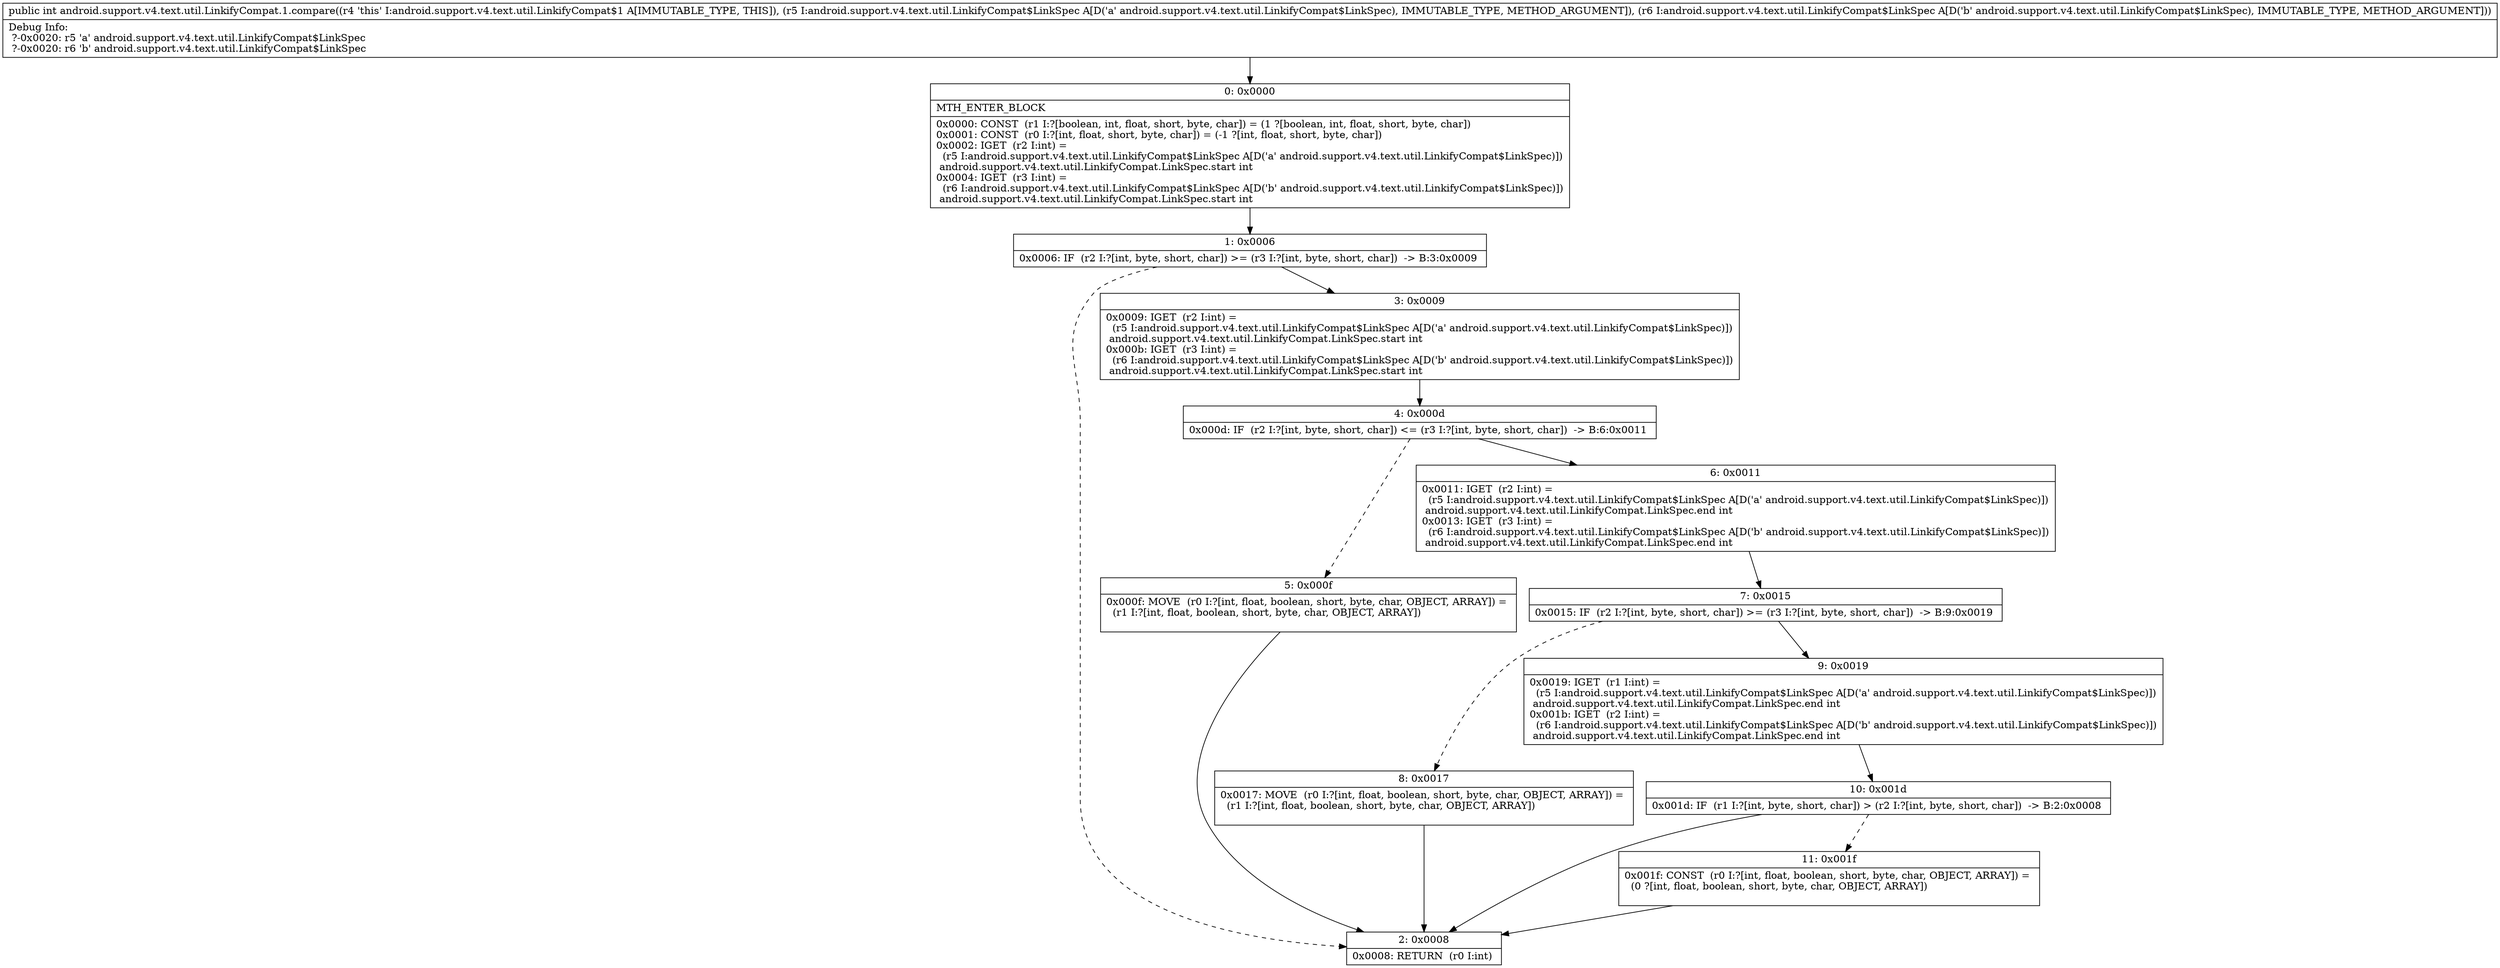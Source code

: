 digraph "CFG forandroid.support.v4.text.util.LinkifyCompat.1.compare(Landroid\/support\/v4\/text\/util\/LinkifyCompat$LinkSpec;Landroid\/support\/v4\/text\/util\/LinkifyCompat$LinkSpec;)I" {
Node_0 [shape=record,label="{0\:\ 0x0000|MTH_ENTER_BLOCK\l|0x0000: CONST  (r1 I:?[boolean, int, float, short, byte, char]) = (1 ?[boolean, int, float, short, byte, char]) \l0x0001: CONST  (r0 I:?[int, float, short, byte, char]) = (\-1 ?[int, float, short, byte, char]) \l0x0002: IGET  (r2 I:int) = \l  (r5 I:android.support.v4.text.util.LinkifyCompat$LinkSpec A[D('a' android.support.v4.text.util.LinkifyCompat$LinkSpec)])\l android.support.v4.text.util.LinkifyCompat.LinkSpec.start int \l0x0004: IGET  (r3 I:int) = \l  (r6 I:android.support.v4.text.util.LinkifyCompat$LinkSpec A[D('b' android.support.v4.text.util.LinkifyCompat$LinkSpec)])\l android.support.v4.text.util.LinkifyCompat.LinkSpec.start int \l}"];
Node_1 [shape=record,label="{1\:\ 0x0006|0x0006: IF  (r2 I:?[int, byte, short, char]) \>= (r3 I:?[int, byte, short, char])  \-\> B:3:0x0009 \l}"];
Node_2 [shape=record,label="{2\:\ 0x0008|0x0008: RETURN  (r0 I:int) \l}"];
Node_3 [shape=record,label="{3\:\ 0x0009|0x0009: IGET  (r2 I:int) = \l  (r5 I:android.support.v4.text.util.LinkifyCompat$LinkSpec A[D('a' android.support.v4.text.util.LinkifyCompat$LinkSpec)])\l android.support.v4.text.util.LinkifyCompat.LinkSpec.start int \l0x000b: IGET  (r3 I:int) = \l  (r6 I:android.support.v4.text.util.LinkifyCompat$LinkSpec A[D('b' android.support.v4.text.util.LinkifyCompat$LinkSpec)])\l android.support.v4.text.util.LinkifyCompat.LinkSpec.start int \l}"];
Node_4 [shape=record,label="{4\:\ 0x000d|0x000d: IF  (r2 I:?[int, byte, short, char]) \<= (r3 I:?[int, byte, short, char])  \-\> B:6:0x0011 \l}"];
Node_5 [shape=record,label="{5\:\ 0x000f|0x000f: MOVE  (r0 I:?[int, float, boolean, short, byte, char, OBJECT, ARRAY]) = \l  (r1 I:?[int, float, boolean, short, byte, char, OBJECT, ARRAY])\l \l}"];
Node_6 [shape=record,label="{6\:\ 0x0011|0x0011: IGET  (r2 I:int) = \l  (r5 I:android.support.v4.text.util.LinkifyCompat$LinkSpec A[D('a' android.support.v4.text.util.LinkifyCompat$LinkSpec)])\l android.support.v4.text.util.LinkifyCompat.LinkSpec.end int \l0x0013: IGET  (r3 I:int) = \l  (r6 I:android.support.v4.text.util.LinkifyCompat$LinkSpec A[D('b' android.support.v4.text.util.LinkifyCompat$LinkSpec)])\l android.support.v4.text.util.LinkifyCompat.LinkSpec.end int \l}"];
Node_7 [shape=record,label="{7\:\ 0x0015|0x0015: IF  (r2 I:?[int, byte, short, char]) \>= (r3 I:?[int, byte, short, char])  \-\> B:9:0x0019 \l}"];
Node_8 [shape=record,label="{8\:\ 0x0017|0x0017: MOVE  (r0 I:?[int, float, boolean, short, byte, char, OBJECT, ARRAY]) = \l  (r1 I:?[int, float, boolean, short, byte, char, OBJECT, ARRAY])\l \l}"];
Node_9 [shape=record,label="{9\:\ 0x0019|0x0019: IGET  (r1 I:int) = \l  (r5 I:android.support.v4.text.util.LinkifyCompat$LinkSpec A[D('a' android.support.v4.text.util.LinkifyCompat$LinkSpec)])\l android.support.v4.text.util.LinkifyCompat.LinkSpec.end int \l0x001b: IGET  (r2 I:int) = \l  (r6 I:android.support.v4.text.util.LinkifyCompat$LinkSpec A[D('b' android.support.v4.text.util.LinkifyCompat$LinkSpec)])\l android.support.v4.text.util.LinkifyCompat.LinkSpec.end int \l}"];
Node_10 [shape=record,label="{10\:\ 0x001d|0x001d: IF  (r1 I:?[int, byte, short, char]) \> (r2 I:?[int, byte, short, char])  \-\> B:2:0x0008 \l}"];
Node_11 [shape=record,label="{11\:\ 0x001f|0x001f: CONST  (r0 I:?[int, float, boolean, short, byte, char, OBJECT, ARRAY]) = \l  (0 ?[int, float, boolean, short, byte, char, OBJECT, ARRAY])\l \l}"];
MethodNode[shape=record,label="{public int android.support.v4.text.util.LinkifyCompat.1.compare((r4 'this' I:android.support.v4.text.util.LinkifyCompat$1 A[IMMUTABLE_TYPE, THIS]), (r5 I:android.support.v4.text.util.LinkifyCompat$LinkSpec A[D('a' android.support.v4.text.util.LinkifyCompat$LinkSpec), IMMUTABLE_TYPE, METHOD_ARGUMENT]), (r6 I:android.support.v4.text.util.LinkifyCompat$LinkSpec A[D('b' android.support.v4.text.util.LinkifyCompat$LinkSpec), IMMUTABLE_TYPE, METHOD_ARGUMENT]))  | Debug Info:\l  ?\-0x0020: r5 'a' android.support.v4.text.util.LinkifyCompat$LinkSpec\l  ?\-0x0020: r6 'b' android.support.v4.text.util.LinkifyCompat$LinkSpec\l}"];
MethodNode -> Node_0;
Node_0 -> Node_1;
Node_1 -> Node_2[style=dashed];
Node_1 -> Node_3;
Node_3 -> Node_4;
Node_4 -> Node_5[style=dashed];
Node_4 -> Node_6;
Node_5 -> Node_2;
Node_6 -> Node_7;
Node_7 -> Node_8[style=dashed];
Node_7 -> Node_9;
Node_8 -> Node_2;
Node_9 -> Node_10;
Node_10 -> Node_2;
Node_10 -> Node_11[style=dashed];
Node_11 -> Node_2;
}


